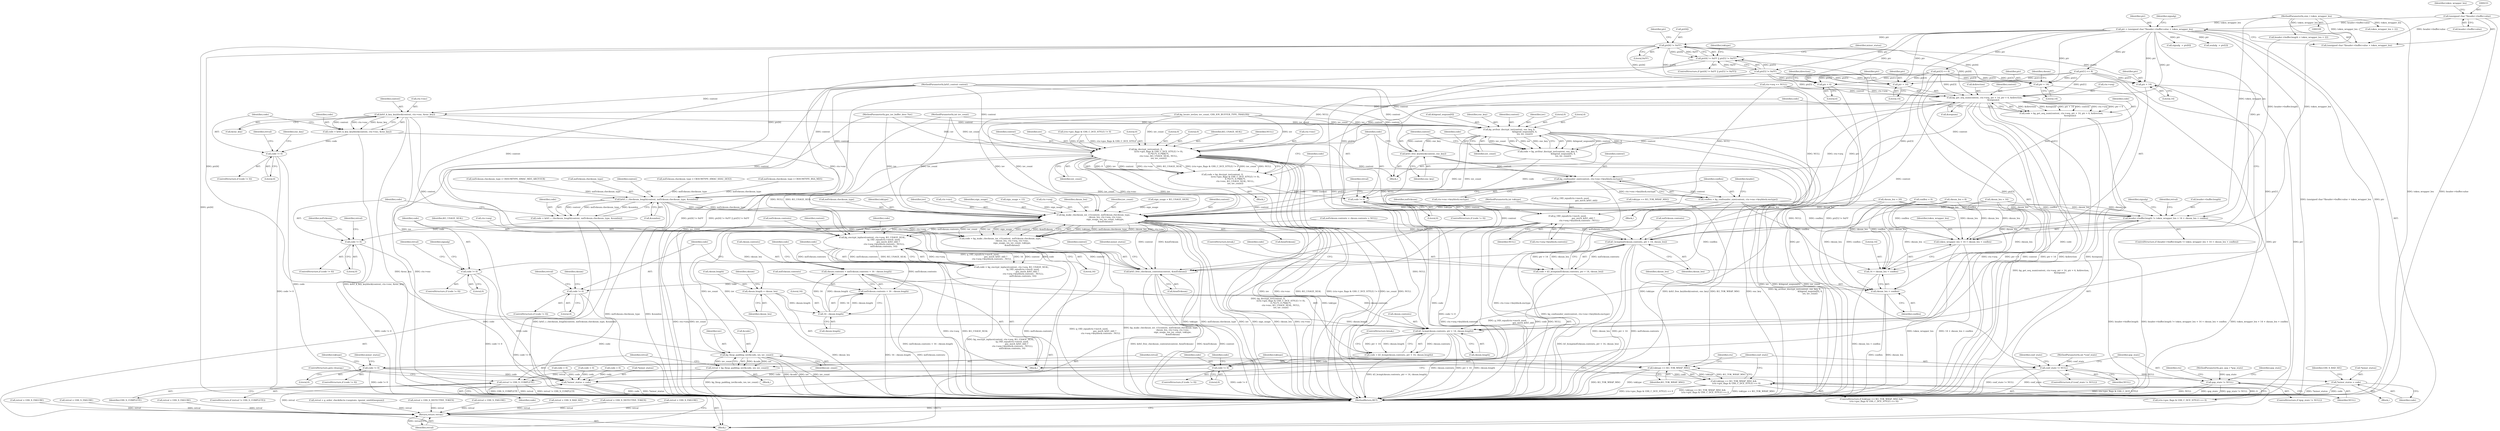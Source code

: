 digraph "0_krb5_e6ae703ae597d798e310368d52b8f38ee11c6a73_0@array" {
"1000266" [label="(Call,ptr[4] != 0xFF)"];
"1000229" [label="(Call,ptr = (unsigned char *)header->buffer.value + token_wrapper_len)"];
"1000232" [label="(Call,(unsigned char *)header->buffer.value)"];
"1000115" [label="(MethodParameterIn,size_t token_wrapper_len)"];
"1000265" [label="(Call,ptr[4] != 0xFF || ptr[5] != 0xFF)"];
"1000403" [label="(Call,kg_get_seq_num(context, ctx->seq, ptr + 14, ptr + 6, &direction,\n                          &seqnum))"];
"1000401" [label="(Call,code = kg_get_seq_num(context, ctx->seq, ptr + 14, ptr + 6, &direction,\n                          &seqnum))"];
"1000419" [label="(Call,code != 0)"];
"1000423" [label="(Call,*minor_status = code)"];
"1000848" [label="(Call,*minor_status = code)"];
"1000454" [label="(Call,krb5_k_key_keyblock(context, ctx->enc, &enc_key))"];
"1000452" [label="(Call,code = krb5_k_key_keyblock(context, ctx->enc, &enc_key))"];
"1000462" [label="(Call,code != 0)"];
"1000498" [label="(Call,kg_arcfour_docrypt_iov(context, enc_key, 0,\n                                              &bigend_seqnum[0], 4,\n                                              iov, iov_count))"];
"1000496" [label="(Call,code = kg_arcfour_docrypt_iov(context, enc_key, 0,\n                                              &bigend_seqnum[0], 4,\n                                              iov, iov_count))"];
"1000536" [label="(Call,code != 0)"];
"1000509" [label="(Call,krb5_free_keyblock(context, enc_key))"];
"1000546" [label="(Call,kg_confounder_size(context, ctx->enc->keyblock.enctype))"];
"1000544" [label="(Call,conflen = kg_confounder_size(context, ctx->enc->keyblock.enctype))"];
"1000556" [label="(Call,header->buffer.length != token_wrapper_len + 14 + cksum_len + conflen)"];
"1000562" [label="(Call,token_wrapper_len + 14 + cksum_len + conflen)"];
"1000564" [label="(Call,14 + cksum_len + conflen)"];
"1000566" [label="(Call,cksum_len + conflen)"];
"1000605" [label="(Call,krb5_c_checksum_length(context, md5cksum.checksum_type, &sumlen))"];
"1000603" [label="(Call,code = krb5_c_checksum_length(context, md5cksum.checksum_type, &sumlen))"];
"1000613" [label="(Call,code != 0)"];
"1000628" [label="(Call,kg_make_checksum_iov_v1(context, md5cksum.checksum_type,\n                                   cksum_len, ctx->seq, ctx->enc,\n                                   sign_usage, iov, iov_count, toktype,\n                                   &md5cksum))"];
"1000626" [label="(Call,code = kg_make_checksum_iov_v1(context, md5cksum.checksum_type,\n                                   cksum_len, ctx->seq, ctx->enc,\n                                   sign_usage, iov, iov_count, toktype,\n                                   &md5cksum))"];
"1000647" [label="(Call,code != 0)"];
"1000662" [label="(Call,kg_encrypt_inplace(context, ctx->seq, KG_USAGE_SEAL,\n                                  (g_OID_equal(ctx->mech_used,\n                                               gss_mech_krb5_old) ?\n                                   ctx->seq->keyblock.contents : NULL),\n                                  md5cksum.contents, 16))"];
"1000660" [label="(Call,code = kg_encrypt_inplace(context, ctx->seq, KG_USAGE_SEAL,\n                                  (g_OID_equal(ctx->mech_used,\n                                               gss_mech_krb5_old) ?\n                                   ctx->seq->keyblock.contents : NULL),\n                                  md5cksum.contents, 16))"];
"1000687" [label="(Call,code != 0)"];
"1000700" [label="(Call,cksum.contents = md5cksum.contents + 16 - cksum.length)"];
"1000715" [label="(Call,k5_bcmp(cksum.contents, ptr + 14, cksum.length))"];
"1000713" [label="(Call,code = k5_bcmp(cksum.contents, ptr + 14, cksum.length))"];
"1000749" [label="(Call,code != 0)"];
"1000704" [label="(Call,md5cksum.contents + 16 - cksum.length)"];
"1000844" [label="(Call,krb5_free_checksum_contents(context, &md5cksum))"];
"1000695" [label="(Call,cksum.length = cksum_len)"];
"1000708" [label="(Call,16 - cksum.length)"];
"1000730" [label="(Call,k5_bcmp(md5cksum.contents, ptr + 14, cksum_len))"];
"1000728" [label="(Call,code = k5_bcmp(md5cksum.contents, ptr + 14, cksum_len))"];
"1000762" [label="(Call,toktype == KG_TOK_WRAP_MSG)"];
"1000761" [label="(Call,toktype == KG_TOK_WRAP_MSG &&\n        (ctx->gss_flags & GSS_C_DCE_STYLE) == 0)"];
"1000775" [label="(Call,kg_fixup_padding_iov(&code, iov, iov_count))"];
"1000773" [label="(Call,retval = kg_fixup_padding_iov(&code, iov, iov_count))"];
"1000781" [label="(Call,retval != GSS_S_COMPLETE)"];
"1000852" [label="(Return,return retval;)"];
"1000516" [label="(Call,kg_decrypt_iov(context, 0,\n                                      ((ctx->gss_flags & GSS_C_DCE_STYLE) != 0),\n                                      0 /*EC*/, 0 /*RRC*/,\n                                      ctx->enc, KG_USAGE_SEAL, NULL,\n                                      iov, iov_count))"];
"1000514" [label="(Call,code = kg_decrypt_iov(context, 0,\n                                      ((ctx->gss_flags & GSS_C_DCE_STYLE) != 0),\n                                      0 /*EC*/, 0 /*RRC*/,\n                                      ctx->enc, KG_USAGE_SEAL, NULL,\n                                      iov, iov_count))"];
"1000668" [label="(Call,g_OID_equal(ctx->mech_used,\n                                               gss_mech_krb5_old) ?\n                                   ctx->seq->keyblock.contents : NULL)"];
"1000786" [label="(Call,conf_state != NULL)"];
"1000796" [label="(Call,qop_state != NULL)"];
"1000408" [label="(Call,ptr + 14)"];
"1000411" [label="(Call,ptr + 6)"];
"1000719" [label="(Call,ptr + 14)"];
"1000734" [label="(Call,ptr + 14)"];
"1000528" [label="(Call,ctx->enc)"];
"1000546" [label="(Call,kg_confounder_size(context, ctx->enc->keyblock.enctype))"];
"1000846" [label="(Call,&md5cksum)"];
"1000581" [label="(Call,md5cksum.checksum_type = CKSUMTYPE_RSA_MD5)"];
"1000696" [label="(Call,cksum.length)"];
"1000641" [label="(Identifier,iov)"];
"1000153" [label="(Call,md5cksum.contents = cksum.contents = NULL)"];
"1000756" [label="(Call,retval = GSS_S_BAD_SIG)"];
"1000797" [label="(Identifier,qop_state)"];
"1000612" [label="(ControlStructure,if (code != 0))"];
"1000517" [label="(Identifier,context)"];
"1000533" [label="(Identifier,iov)"];
"1000514" [label="(Call,code = kg_decrypt_iov(context, 0,\n                                      ((ctx->gss_flags & GSS_C_DCE_STYLE) != 0),\n                                      0 /*EC*/, 0 /*RRC*/,\n                                      ctx->enc, KG_USAGE_SEAL, NULL,\n                                      iov, iov_count))"];
"1000845" [label="(Identifier,context)"];
"1000765" [label="(Call,(ctx->gss_flags & GSS_C_DCE_STYLE) == 0)"];
"1000683" [label="(Identifier,md5cksum)"];
"1000519" [label="(Call,(ctx->gss_flags & GSS_C_DCE_STYLE) != 0)"];
"1000807" [label="(Identifier,ctx)"];
"1000409" [label="(Identifier,ptr)"];
"1000510" [label="(Identifier,context)"];
"1000419" [label="(Call,code != 0)"];
"1000768" [label="(Identifier,ctx)"];
"1000265" [label="(Call,ptr[4] != 0xFF || ptr[5] != 0xFF)"];
"1000637" [label="(Call,ctx->enc)"];
"1000795" [label="(ControlStructure,if (qop_state != NULL))"];
"1000851" [label="(Identifier,code)"];
"1000536" [label="(Call,code != 0)"];
"1000373" [label="(Call,cksum_len = 8)"];
"1000697" [label="(Identifier,cksum)"];
"1000844" [label="(Call,krb5_free_checksum_contents(context, &md5cksum))"];
"1000615" [label="(Literal,0)"];
"1000750" [label="(Identifier,code)"];
"1000507" [label="(Identifier,iov)"];
"1000610" [label="(Call,&sumlen)"];
"1000428" [label="(Identifier,GSS_S_BAD_SIG)"];
"1000119" [label="(Block,)"];
"1000740" [label="(Call,code = 0)"];
"1000640" [label="(Identifier,sign_usage)"];
"1000420" [label="(Identifier,code)"];
"1000511" [label="(Identifier,enc_key)"];
"1000445" [label="(Block,)"];
"1000613" [label="(Call,code != 0)"];
"1000527" [label="(Literal,0)"];
"1000497" [label="(Identifier,code)"];
"1000385" [label="(Call,cksum_len = 16)"];
"1000570" [label="(Call,retval = GSS_S_DEFECTIVE_TOKEN)"];
"1000424" [label="(Call,*minor_status)"];
"1000266" [label="(Call,ptr[4] != 0xFF)"];
"1000603" [label="(Call,code = krb5_c_checksum_length(context, md5cksum.checksum_type, &sumlen))"];
"1000699" [label="(Identifier,cksum_len)"];
"1000380" [label="(Call,sign_usage = 15)"];
"1000133" [label="(Call,conflen = 0)"];
"1000633" [label="(Identifier,cksum_len)"];
"1000213" [label="(Call,header->buffer.length < token_wrapper_len + 22)"];
"1000708" [label="(Call,16 - cksum.length)"];
"1000642" [label="(Identifier,iov_count)"];
"1000426" [label="(Identifier,code)"];
"1000853" [label="(Identifier,retval)"];
"1000783" [label="(Identifier,GSS_S_COMPLETE)"];
"1000656" [label="(Identifier,signalg)"];
"1000239" [label="(Identifier,token_wrapper_len)"];
"1000461" [label="(ControlStructure,if (code != 0))"];
"1000555" [label="(ControlStructure,if (header->buffer.length != token_wrapper_len + 14 + cksum_len + conflen))"];
"1000749" [label="(Call,code != 0)"];
"1000567" [label="(Identifier,cksum_len)"];
"1000686" [label="(ControlStructure,if (code != 0))"];
"1000498" [label="(Call,kg_arcfour_docrypt_iov(context, enc_key, 0,\n                                              &bigend_seqnum[0], 4,\n                                              iov, iov_count))"];
"1000270" [label="(Literal,0xFF)"];
"1000537" [label="(Identifier,code)"];
"1000141" [label="(Call,sign_usage = KG_USAGE_SIGN)"];
"1000772" [label="(Block,)"];
"1000651" [label="(Call,retval = GSS_S_FAILURE)"];
"1000779" [label="(Identifier,iov_count)"];
"1000453" [label="(Identifier,code)"];
"1000414" [label="(Call,&direction)"];
"1000219" [label="(Call,token_wrapper_len + 22)"];
"1000463" [label="(Identifier,code)"];
"1000431" [label="(Identifier,toktype)"];
"1000562" [label="(Call,token_wrapper_len + 14 + cksum_len + conflen)"];
"1000710" [label="(Call,cksum.length)"];
"1000626" [label="(Call,code = kg_make_checksum_iov_v1(context, md5cksum.checksum_type,\n                                   cksum_len, ctx->seq, ctx->enc,\n                                   sign_usage, iov, iov_count, toktype,\n                                   &md5cksum))"];
"1000623" [label="(Identifier,md5cksum)"];
"1000430" [label="(Call,toktype == KG_TOK_WRAP_MSG)"];
"1000617" [label="(Call,retval = GSS_S_FAILURE)"];
"1000723" [label="(Identifier,cksum)"];
"1000649" [label="(Literal,0)"];
"1000267" [label="(Call,ptr[4])"];
"1000691" [label="(Call,retval = GSS_S_FAILURE)"];
"1000456" [label="(Call,ctx->enc)"];
"1000762" [label="(Call,toktype == KG_TOK_WRAP_MSG)"];
"1000404" [label="(Identifier,context)"];
"1000422" [label="(Block,)"];
"1000402" [label="(Identifier,code)"];
"1000606" [label="(Identifier,context)"];
"1000540" [label="(Call,retval = GSS_S_FAILURE)"];
"1000544" [label="(Call,conflen = kg_confounder_size(context, ctx->enc->keyblock.enctype))"];
"1000754" [label="(Identifier,code)"];
"1000421" [label="(Literal,0)"];
"1000688" [label="(Identifier,code)"];
"1000565" [label="(Literal,14)"];
"1000833" [label="(Call,retval = g_order_check(&ctx->seqstate, (gssint_uint64)seqnum))"];
"1000674" [label="(Call,ctx->seq->keyblock.contents)"];
"1000415" [label="(Identifier,direction)"];
"1000423" [label="(Call,*minor_status = code)"];
"1000541" [label="(Identifier,retval)"];
"1000830" [label="(Call,code = 0)"];
"1000459" [label="(Call,&enc_key)"];
"1000467" [label="(Identifier,retval)"];
"1000264" [label="(ControlStructure,if (ptr[4] != 0xFF || ptr[5] != 0xFF))"];
"1000548" [label="(Call,ctx->enc->keyblock.enctype)"];
"1000667" [label="(Identifier,KG_USAGE_SEAL)"];
"1000408" [label="(Call,ptr + 14)"];
"1000545" [label="(Identifier,conflen)"];
"1000563" [label="(Identifier,token_wrapper_len)"];
"1000501" [label="(Literal,0)"];
"1000403" [label="(Call,kg_get_seq_num(context, ctx->seq, ptr + 14, ptr + 6, &direction,\n                          &seqnum))"];
"1000646" [label="(ControlStructure,if (code != 0))"];
"1000652" [label="(Identifier,retval)"];
"1000700" [label="(Call,cksum.contents = md5cksum.contents + 16 - cksum.length)"];
"1000416" [label="(Call,&seqnum)"];
"1000761" [label="(Call,toktype == KG_TOK_WRAP_MSG &&\n        (ctx->gss_flags & GSS_C_DCE_STYLE) == 0)"];
"1000531" [label="(Identifier,KG_USAGE_SEAL)"];
"1000662" [label="(Call,kg_encrypt_inplace(context, ctx->seq, KG_USAGE_SEAL,\n                                  (g_OID_equal(ctx->mech_used,\n                                               gss_mech_krb5_old) ?\n                                   ctx->seq->keyblock.contents : NULL),\n                                  md5cksum.contents, 16))"];
"1000425" [label="(Identifier,minor_status)"];
"1000499" [label="(Identifier,context)"];
"1000230" [label="(Identifier,ptr)"];
"1000787" [label="(Identifier,conf_state)"];
"1000605" [label="(Call,krb5_c_checksum_length(context, md5cksum.checksum_type, &sumlen))"];
"1000721" [label="(Literal,14)"];
"1000247" [label="(Call,ptr[1] << 8)"];
"1000634" [label="(Call,ctx->seq)"];
"1000664" [label="(Call,ctx->seq)"];
"1000174" [label="(Call,kg_locate_iov(iov, iov_count, GSS_IOV_BUFFER_TYPE_TRAILER))"];
"1000568" [label="(Identifier,conflen)"];
"1000628" [label="(Call,kg_make_checksum_iov_v1(context, md5cksum.checksum_type,\n                                   cksum_len, ctx->seq, ctx->enc,\n                                   sign_usage, iov, iov_count, toktype,\n                                   &md5cksum))"];
"1000689" [label="(Literal,0)"];
"1000714" [label="(Identifier,code)"];
"1000720" [label="(Identifier,ptr)"];
"1000669" [label="(Call,g_OID_equal(ctx->mech_used,\n                                               gss_mech_krb5_old))"];
"1000496" [label="(Call,code = kg_arcfour_docrypt_iov(context, enc_key, 0,\n                                              &bigend_seqnum[0], 4,\n                                              iov, iov_count))"];
"1000538" [label="(Literal,0)"];
"1000685" [label="(Literal,16)"];
"1000234" [label="(Call,header->buffer.value)"];
"1000850" [label="(Identifier,minor_status)"];
"1000614" [label="(Identifier,code)"];
"1000735" [label="(Identifier,ptr)"];
"1000753" [label="(Call,code = 0)"];
"1000774" [label="(Identifier,retval)"];
"1000534" [label="(Identifier,iov_count)"];
"1000595" [label="(Call,md5cksum.checksum_type = CKSUMTYPE_HMAC_SHA1_DES3)"];
"1000786" [label="(Call,conf_state != NULL)"];
"1000412" [label="(Identifier,ptr)"];
"1000532" [label="(Identifier,NULL)"];
"1000279" [label="(Identifier,minor_status)"];
"1000722" [label="(Call,cksum.length)"];
"1000782" [label="(Identifier,retval)"];
"1000854" [label="(MethodReturn,RET)"];
"1000715" [label="(Call,k5_bcmp(cksum.contents, ptr + 14, cksum.length))"];
"1000557" [label="(Call,header->buffer.length)"];
"1000629" [label="(Identifier,context)"];
"1000433" [label="(Block,)"];
"1000513" [label="(Block,)"];
"1000695" [label="(Call,cksum.length = cksum_len)"];
"1000241" [label="(Identifier,signalg)"];
"1000454" [label="(Call,krb5_k_key_keyblock(context, ctx->enc, &enc_key))"];
"1000410" [label="(Literal,14)"];
"1000240" [label="(Call,signalg  = ptr[0])"];
"1000738" [label="(ControlStructure,break;)"];
"1000401" [label="(Call,code = kg_get_seq_num(context, ctx->seq, ptr + 14, ptr + 6, &direction,\n                          &seqnum))"];
"1000405" [label="(Call,ctx->seq)"];
"1000110" [label="(MethodParameterIn,krb5_context context)"];
"1000791" [label="(Identifier,conf_state)"];
"1000588" [label="(Call,md5cksum.checksum_type = CKSUMTYPE_HMAC_MD5_ARCFOUR)"];
"1000764" [label="(Identifier,KG_TOK_WRAP_MSG)"];
"1000607" [label="(Call,md5cksum.checksum_type)"];
"1000113" [label="(MethodParameterIn,gss_iov_buffer_desc *iov)"];
"1000231" [label="(Call,(unsigned char *)header->buffer.value + token_wrapper_len)"];
"1000117" [label="(MethodParameterIn,gss_qop_t *qop_state)"];
"1000508" [label="(Identifier,iov_count)"];
"1000630" [label="(Call,md5cksum.checksum_type)"];
"1000455" [label="(Identifier,context)"];
"1000849" [label="(Call,*minor_status)"];
"1000115" [label="(MethodParameterIn,size_t token_wrapper_len)"];
"1000682" [label="(Call,md5cksum.contents)"];
"1000473" [label="(Identifier,enc_key)"];
"1000725" [label="(ControlStructure,break;)"];
"1000663" [label="(Identifier,context)"];
"1000566" [label="(Call,cksum_len + conflen)"];
"1000575" [label="(Identifier,signalg)"];
"1000526" [label="(Literal,0)"];
"1000748" [label="(ControlStructure,if (code != 0))"];
"1000713" [label="(Call,code = k5_bcmp(cksum.contents, ptr + 14, cksum.length))"];
"1000418" [label="(ControlStructure,if (code != 0))"];
"1000692" [label="(Identifier,retval)"];
"1000547" [label="(Identifier,context)"];
"1000729" [label="(Identifier,code)"];
"1000232" [label="(Call,(unsigned char *)header->buffer.value)"];
"1000660" [label="(Call,code = kg_encrypt_inplace(context, ctx->seq, KG_USAGE_SEAL,\n                                  (g_OID_equal(ctx->mech_used,\n                                               gss_mech_krb5_old) ?\n                                   ctx->seq->keyblock.contents : NULL),\n                                  md5cksum.contents, 16))"];
"1000730" [label="(Call,k5_bcmp(md5cksum.contents, ptr + 14, cksum_len))"];
"1000781" [label="(Call,retval != GSS_S_COMPLETE)"];
"1000763" [label="(Identifier,toktype)"];
"1000556" [label="(Call,header->buffer.length != token_wrapper_len + 14 + cksum_len + conflen)"];
"1000743" [label="(Call,retval = GSS_S_DEFECTIVE_TOKEN)"];
"1000535" [label="(ControlStructure,if (code != 0))"];
"1000701" [label="(Call,cksum.contents)"];
"1000681" [label="(Identifier,NULL)"];
"1000229" [label="(Call,ptr = (unsigned char *)header->buffer.value + token_wrapper_len)"];
"1000506" [label="(Literal,4)"];
"1000273" [label="(Identifier,ptr)"];
"1000286" [label="(Identifier,toktype)"];
"1000413" [label="(Literal,6)"];
"1000559" [label="(Identifier,header)"];
"1000716" [label="(Call,cksum.contents)"];
"1000627" [label="(Identifier,code)"];
"1000618" [label="(Identifier,retval)"];
"1000760" [label="(ControlStructure,if (toktype == KG_TOK_WRAP_MSG &&\n        (ctx->gss_flags & GSS_C_DCE_STYLE) == 0))"];
"1000773" [label="(Call,retval = kg_fixup_padding_iov(&code, iov, iov_count))"];
"1000657" [label="(Block,)"];
"1000798" [label="(Identifier,NULL)"];
"1000776" [label="(Call,&code)"];
"1000734" [label="(Call,ptr + 14)"];
"1000516" [label="(Call,kg_decrypt_iov(context, 0,\n                                      ((ctx->gss_flags & GSS_C_DCE_STYLE) != 0),\n                                      0 /*EC*/, 0 /*RRC*/,\n                                      ctx->enc, KG_USAGE_SEAL, NULL,\n                                      iov, iov_count))"];
"1000462" [label="(Call,code != 0)"];
"1000271" [label="(Call,ptr[5] != 0xFF)"];
"1000647" [label="(Call,code != 0)"];
"1000644" [label="(Call,&md5cksum)"];
"1000114" [label="(MethodParameterIn,int iov_count)"];
"1000702" [label="(Identifier,cksum)"];
"1000390" [label="(Call,cksum_len = 20)"];
"1000784" [label="(ControlStructure,goto cleanup;)"];
"1000796" [label="(Call,qop_state != NULL)"];
"1000852" [label="(Return,return retval;)"];
"1000719" [label="(Call,ptr + 14)"];
"1000200" [label="(Call,ctx->seq == NULL)"];
"1000643" [label="(Identifier,toktype)"];
"1000737" [label="(Identifier,cksum_len)"];
"1000661" [label="(Identifier,code)"];
"1000731" [label="(Call,md5cksum.contents)"];
"1000736" [label="(Literal,14)"];
"1000464" [label="(Literal,0)"];
"1000778" [label="(Identifier,iov)"];
"1000785" [label="(ControlStructure,if (conf_state != NULL))"];
"1000751" [label="(Literal,0)"];
"1000775" [label="(Call,kg_fixup_padding_iov(&code, iov, iov_count))"];
"1000704" [label="(Call,md5cksum.contents + 16 - cksum.length)"];
"1000466" [label="(Call,retval = GSS_S_FAILURE)"];
"1000705" [label="(Call,md5cksum.contents)"];
"1000502" [label="(Call,&bigend_seqnum[0])"];
"1000259" [label="(Call,ptr[3] << 8)"];
"1000411" [label="(Call,ptr + 6)"];
"1000452" [label="(Call,code = krb5_k_key_keyblock(context, ctx->enc, &enc_key))"];
"1000252" [label="(Call,sealalg  = ptr[2])"];
"1000728" [label="(Call,code = k5_bcmp(md5cksum.contents, ptr + 14, cksum_len))"];
"1000668" [label="(Call,g_OID_equal(ctx->mech_used,\n                                               gss_mech_krb5_old) ?\n                                   ctx->seq->keyblock.contents : NULL)"];
"1000709" [label="(Literal,16)"];
"1000518" [label="(Literal,0)"];
"1000509" [label="(Call,krb5_free_keyblock(context, enc_key))"];
"1000848" [label="(Call,*minor_status = code)"];
"1000648" [label="(Identifier,code)"];
"1000788" [label="(Identifier,NULL)"];
"1000604" [label="(Identifier,code)"];
"1000564" [label="(Call,14 + cksum_len + conflen)"];
"1000116" [label="(MethodParameterIn,int *conf_state)"];
"1000687" [label="(Call,code != 0)"];
"1000515" [label="(Identifier,code)"];
"1000801" [label="(Identifier,qop_state)"];
"1000571" [label="(Identifier,retval)"];
"1000500" [label="(Identifier,enc_key)"];
"1000118" [label="(MethodParameterIn,int toktype)"];
"1000780" [label="(ControlStructure,if (retval != GSS_S_COMPLETE))"];
"1000266" -> "1000265"  [label="AST: "];
"1000266" -> "1000270"  [label="CFG: "];
"1000267" -> "1000266"  [label="AST: "];
"1000270" -> "1000266"  [label="AST: "];
"1000273" -> "1000266"  [label="CFG: "];
"1000265" -> "1000266"  [label="CFG: "];
"1000266" -> "1000854"  [label="DDG: ptr[4]"];
"1000266" -> "1000265"  [label="DDG: ptr[4]"];
"1000266" -> "1000265"  [label="DDG: 0xFF"];
"1000229" -> "1000266"  [label="DDG: ptr"];
"1000266" -> "1000403"  [label="DDG: ptr[4]"];
"1000266" -> "1000408"  [label="DDG: ptr[4]"];
"1000266" -> "1000411"  [label="DDG: ptr[4]"];
"1000266" -> "1000715"  [label="DDG: ptr[4]"];
"1000266" -> "1000719"  [label="DDG: ptr[4]"];
"1000266" -> "1000730"  [label="DDG: ptr[4]"];
"1000266" -> "1000734"  [label="DDG: ptr[4]"];
"1000229" -> "1000119"  [label="AST: "];
"1000229" -> "1000231"  [label="CFG: "];
"1000230" -> "1000229"  [label="AST: "];
"1000231" -> "1000229"  [label="AST: "];
"1000241" -> "1000229"  [label="CFG: "];
"1000229" -> "1000854"  [label="DDG: (unsigned char *)header->buffer.value + token_wrapper_len"];
"1000229" -> "1000854"  [label="DDG: ptr"];
"1000232" -> "1000229"  [label="DDG: header->buffer.value"];
"1000115" -> "1000229"  [label="DDG: token_wrapper_len"];
"1000229" -> "1000240"  [label="DDG: ptr"];
"1000229" -> "1000247"  [label="DDG: ptr"];
"1000229" -> "1000252"  [label="DDG: ptr"];
"1000229" -> "1000259"  [label="DDG: ptr"];
"1000229" -> "1000271"  [label="DDG: ptr"];
"1000229" -> "1000403"  [label="DDG: ptr"];
"1000229" -> "1000408"  [label="DDG: ptr"];
"1000229" -> "1000411"  [label="DDG: ptr"];
"1000229" -> "1000715"  [label="DDG: ptr"];
"1000229" -> "1000719"  [label="DDG: ptr"];
"1000229" -> "1000730"  [label="DDG: ptr"];
"1000229" -> "1000734"  [label="DDG: ptr"];
"1000232" -> "1000231"  [label="AST: "];
"1000232" -> "1000234"  [label="CFG: "];
"1000233" -> "1000232"  [label="AST: "];
"1000234" -> "1000232"  [label="AST: "];
"1000239" -> "1000232"  [label="CFG: "];
"1000232" -> "1000854"  [label="DDG: header->buffer.value"];
"1000232" -> "1000231"  [label="DDG: header->buffer.value"];
"1000115" -> "1000109"  [label="AST: "];
"1000115" -> "1000854"  [label="DDG: token_wrapper_len"];
"1000115" -> "1000213"  [label="DDG: token_wrapper_len"];
"1000115" -> "1000219"  [label="DDG: token_wrapper_len"];
"1000115" -> "1000231"  [label="DDG: token_wrapper_len"];
"1000115" -> "1000556"  [label="DDG: token_wrapper_len"];
"1000115" -> "1000562"  [label="DDG: token_wrapper_len"];
"1000265" -> "1000264"  [label="AST: "];
"1000265" -> "1000271"  [label="CFG: "];
"1000271" -> "1000265"  [label="AST: "];
"1000279" -> "1000265"  [label="CFG: "];
"1000286" -> "1000265"  [label="CFG: "];
"1000265" -> "1000854"  [label="DDG: ptr[4] != 0xFF || ptr[5] != 0xFF"];
"1000265" -> "1000854"  [label="DDG: ptr[4] != 0xFF"];
"1000265" -> "1000854"  [label="DDG: ptr[5] != 0xFF"];
"1000271" -> "1000265"  [label="DDG: ptr[5]"];
"1000271" -> "1000265"  [label="DDG: 0xFF"];
"1000403" -> "1000401"  [label="AST: "];
"1000403" -> "1000416"  [label="CFG: "];
"1000404" -> "1000403"  [label="AST: "];
"1000405" -> "1000403"  [label="AST: "];
"1000408" -> "1000403"  [label="AST: "];
"1000411" -> "1000403"  [label="AST: "];
"1000414" -> "1000403"  [label="AST: "];
"1000416" -> "1000403"  [label="AST: "];
"1000401" -> "1000403"  [label="CFG: "];
"1000403" -> "1000854"  [label="DDG: ctx->seq"];
"1000403" -> "1000854"  [label="DDG: ptr + 6"];
"1000403" -> "1000854"  [label="DDG: context"];
"1000403" -> "1000854"  [label="DDG: ptr + 14"];
"1000403" -> "1000854"  [label="DDG: &direction"];
"1000403" -> "1000854"  [label="DDG: &seqnum"];
"1000403" -> "1000401"  [label="DDG: &direction"];
"1000403" -> "1000401"  [label="DDG: &seqnum"];
"1000403" -> "1000401"  [label="DDG: ptr + 14"];
"1000403" -> "1000401"  [label="DDG: context"];
"1000403" -> "1000401"  [label="DDG: ctx->seq"];
"1000403" -> "1000401"  [label="DDG: ptr + 6"];
"1000110" -> "1000403"  [label="DDG: context"];
"1000200" -> "1000403"  [label="DDG: ctx->seq"];
"1000247" -> "1000403"  [label="DDG: ptr[1]"];
"1000259" -> "1000403"  [label="DDG: ptr[3]"];
"1000271" -> "1000403"  [label="DDG: ptr[5]"];
"1000403" -> "1000454"  [label="DDG: context"];
"1000403" -> "1000516"  [label="DDG: context"];
"1000403" -> "1000546"  [label="DDG: context"];
"1000403" -> "1000605"  [label="DDG: context"];
"1000403" -> "1000628"  [label="DDG: ctx->seq"];
"1000403" -> "1000844"  [label="DDG: context"];
"1000401" -> "1000119"  [label="AST: "];
"1000402" -> "1000401"  [label="AST: "];
"1000420" -> "1000401"  [label="CFG: "];
"1000401" -> "1000854"  [label="DDG: kg_get_seq_num(context, ctx->seq, ptr + 14, ptr + 6, &direction,\n                          &seqnum)"];
"1000401" -> "1000419"  [label="DDG: code"];
"1000419" -> "1000418"  [label="AST: "];
"1000419" -> "1000421"  [label="CFG: "];
"1000420" -> "1000419"  [label="AST: "];
"1000421" -> "1000419"  [label="AST: "];
"1000425" -> "1000419"  [label="CFG: "];
"1000431" -> "1000419"  [label="CFG: "];
"1000419" -> "1000854"  [label="DDG: code != 0"];
"1000419" -> "1000423"  [label="DDG: code"];
"1000419" -> "1000848"  [label="DDG: code"];
"1000423" -> "1000422"  [label="AST: "];
"1000423" -> "1000426"  [label="CFG: "];
"1000424" -> "1000423"  [label="AST: "];
"1000426" -> "1000423"  [label="AST: "];
"1000428" -> "1000423"  [label="CFG: "];
"1000423" -> "1000854"  [label="DDG: code"];
"1000423" -> "1000854"  [label="DDG: *minor_status"];
"1000848" -> "1000119"  [label="AST: "];
"1000848" -> "1000851"  [label="CFG: "];
"1000849" -> "1000848"  [label="AST: "];
"1000851" -> "1000848"  [label="AST: "];
"1000853" -> "1000848"  [label="CFG: "];
"1000848" -> "1000854"  [label="DDG: code"];
"1000848" -> "1000854"  [label="DDG: *minor_status"];
"1000613" -> "1000848"  [label="DDG: code"];
"1000753" -> "1000848"  [label="DDG: code"];
"1000462" -> "1000848"  [label="DDG: code"];
"1000749" -> "1000848"  [label="DDG: code"];
"1000647" -> "1000848"  [label="DDG: code"];
"1000740" -> "1000848"  [label="DDG: code"];
"1000687" -> "1000848"  [label="DDG: code"];
"1000536" -> "1000848"  [label="DDG: code"];
"1000830" -> "1000848"  [label="DDG: code"];
"1000454" -> "1000452"  [label="AST: "];
"1000454" -> "1000459"  [label="CFG: "];
"1000455" -> "1000454"  [label="AST: "];
"1000456" -> "1000454"  [label="AST: "];
"1000459" -> "1000454"  [label="AST: "];
"1000452" -> "1000454"  [label="CFG: "];
"1000454" -> "1000854"  [label="DDG: &enc_key"];
"1000454" -> "1000854"  [label="DDG: ctx->enc"];
"1000454" -> "1000452"  [label="DDG: context"];
"1000454" -> "1000452"  [label="DDG: ctx->enc"];
"1000454" -> "1000452"  [label="DDG: &enc_key"];
"1000110" -> "1000454"  [label="DDG: context"];
"1000454" -> "1000498"  [label="DDG: context"];
"1000454" -> "1000628"  [label="DDG: ctx->enc"];
"1000454" -> "1000844"  [label="DDG: context"];
"1000452" -> "1000445"  [label="AST: "];
"1000453" -> "1000452"  [label="AST: "];
"1000463" -> "1000452"  [label="CFG: "];
"1000452" -> "1000854"  [label="DDG: krb5_k_key_keyblock(context, ctx->enc, &enc_key)"];
"1000452" -> "1000462"  [label="DDG: code"];
"1000462" -> "1000461"  [label="AST: "];
"1000462" -> "1000464"  [label="CFG: "];
"1000463" -> "1000462"  [label="AST: "];
"1000464" -> "1000462"  [label="AST: "];
"1000467" -> "1000462"  [label="CFG: "];
"1000473" -> "1000462"  [label="CFG: "];
"1000462" -> "1000854"  [label="DDG: code != 0"];
"1000498" -> "1000496"  [label="AST: "];
"1000498" -> "1000508"  [label="CFG: "];
"1000499" -> "1000498"  [label="AST: "];
"1000500" -> "1000498"  [label="AST: "];
"1000501" -> "1000498"  [label="AST: "];
"1000502" -> "1000498"  [label="AST: "];
"1000506" -> "1000498"  [label="AST: "];
"1000507" -> "1000498"  [label="AST: "];
"1000508" -> "1000498"  [label="AST: "];
"1000496" -> "1000498"  [label="CFG: "];
"1000498" -> "1000854"  [label="DDG: iov"];
"1000498" -> "1000854"  [label="DDG: &bigend_seqnum[0]"];
"1000498" -> "1000854"  [label="DDG: iov_count"];
"1000498" -> "1000496"  [label="DDG: &bigend_seqnum[0]"];
"1000498" -> "1000496"  [label="DDG: context"];
"1000498" -> "1000496"  [label="DDG: 4"];
"1000498" -> "1000496"  [label="DDG: iov_count"];
"1000498" -> "1000496"  [label="DDG: 0"];
"1000498" -> "1000496"  [label="DDG: iov"];
"1000498" -> "1000496"  [label="DDG: enc_key"];
"1000110" -> "1000498"  [label="DDG: context"];
"1000174" -> "1000498"  [label="DDG: iov"];
"1000174" -> "1000498"  [label="DDG: iov_count"];
"1000113" -> "1000498"  [label="DDG: iov"];
"1000114" -> "1000498"  [label="DDG: iov_count"];
"1000498" -> "1000509"  [label="DDG: context"];
"1000498" -> "1000509"  [label="DDG: enc_key"];
"1000498" -> "1000628"  [label="DDG: iov"];
"1000498" -> "1000628"  [label="DDG: iov_count"];
"1000496" -> "1000445"  [label="AST: "];
"1000497" -> "1000496"  [label="AST: "];
"1000510" -> "1000496"  [label="CFG: "];
"1000496" -> "1000854"  [label="DDG: kg_arcfour_docrypt_iov(context, enc_key, 0,\n                                              &bigend_seqnum[0], 4,\n                                              iov, iov_count)"];
"1000496" -> "1000536"  [label="DDG: code"];
"1000536" -> "1000535"  [label="AST: "];
"1000536" -> "1000538"  [label="CFG: "];
"1000537" -> "1000536"  [label="AST: "];
"1000538" -> "1000536"  [label="AST: "];
"1000541" -> "1000536"  [label="CFG: "];
"1000545" -> "1000536"  [label="CFG: "];
"1000536" -> "1000854"  [label="DDG: code != 0"];
"1000514" -> "1000536"  [label="DDG: code"];
"1000509" -> "1000445"  [label="AST: "];
"1000509" -> "1000511"  [label="CFG: "];
"1000510" -> "1000509"  [label="AST: "];
"1000511" -> "1000509"  [label="AST: "];
"1000537" -> "1000509"  [label="CFG: "];
"1000509" -> "1000854"  [label="DDG: krb5_free_keyblock(context, enc_key)"];
"1000509" -> "1000854"  [label="DDG: enc_key"];
"1000110" -> "1000509"  [label="DDG: context"];
"1000509" -> "1000546"  [label="DDG: context"];
"1000509" -> "1000844"  [label="DDG: context"];
"1000546" -> "1000544"  [label="AST: "];
"1000546" -> "1000548"  [label="CFG: "];
"1000547" -> "1000546"  [label="AST: "];
"1000548" -> "1000546"  [label="AST: "];
"1000544" -> "1000546"  [label="CFG: "];
"1000546" -> "1000854"  [label="DDG: ctx->enc->keyblock.enctype"];
"1000546" -> "1000544"  [label="DDG: context"];
"1000546" -> "1000544"  [label="DDG: ctx->enc->keyblock.enctype"];
"1000516" -> "1000546"  [label="DDG: context"];
"1000110" -> "1000546"  [label="DDG: context"];
"1000546" -> "1000605"  [label="DDG: context"];
"1000546" -> "1000844"  [label="DDG: context"];
"1000544" -> "1000433"  [label="AST: "];
"1000545" -> "1000544"  [label="AST: "];
"1000559" -> "1000544"  [label="CFG: "];
"1000544" -> "1000854"  [label="DDG: kg_confounder_size(context, ctx->enc->keyblock.enctype)"];
"1000544" -> "1000556"  [label="DDG: conflen"];
"1000544" -> "1000562"  [label="DDG: conflen"];
"1000544" -> "1000564"  [label="DDG: conflen"];
"1000544" -> "1000566"  [label="DDG: conflen"];
"1000556" -> "1000555"  [label="AST: "];
"1000556" -> "1000562"  [label="CFG: "];
"1000557" -> "1000556"  [label="AST: "];
"1000562" -> "1000556"  [label="AST: "];
"1000571" -> "1000556"  [label="CFG: "];
"1000575" -> "1000556"  [label="CFG: "];
"1000556" -> "1000854"  [label="DDG: token_wrapper_len + 14 + cksum_len + conflen"];
"1000556" -> "1000854"  [label="DDG: header->buffer.length"];
"1000556" -> "1000854"  [label="DDG: header->buffer.length != token_wrapper_len + 14 + cksum_len + conflen"];
"1000213" -> "1000556"  [label="DDG: header->buffer.length"];
"1000390" -> "1000556"  [label="DDG: cksum_len"];
"1000385" -> "1000556"  [label="DDG: cksum_len"];
"1000373" -> "1000556"  [label="DDG: cksum_len"];
"1000133" -> "1000556"  [label="DDG: conflen"];
"1000562" -> "1000564"  [label="CFG: "];
"1000563" -> "1000562"  [label="AST: "];
"1000564" -> "1000562"  [label="AST: "];
"1000562" -> "1000854"  [label="DDG: token_wrapper_len"];
"1000562" -> "1000854"  [label="DDG: 14 + cksum_len + conflen"];
"1000390" -> "1000562"  [label="DDG: cksum_len"];
"1000385" -> "1000562"  [label="DDG: cksum_len"];
"1000373" -> "1000562"  [label="DDG: cksum_len"];
"1000133" -> "1000562"  [label="DDG: conflen"];
"1000564" -> "1000566"  [label="CFG: "];
"1000565" -> "1000564"  [label="AST: "];
"1000566" -> "1000564"  [label="AST: "];
"1000564" -> "1000854"  [label="DDG: cksum_len + conflen"];
"1000390" -> "1000564"  [label="DDG: cksum_len"];
"1000385" -> "1000564"  [label="DDG: cksum_len"];
"1000373" -> "1000564"  [label="DDG: cksum_len"];
"1000133" -> "1000564"  [label="DDG: conflen"];
"1000566" -> "1000568"  [label="CFG: "];
"1000567" -> "1000566"  [label="AST: "];
"1000568" -> "1000566"  [label="AST: "];
"1000566" -> "1000854"  [label="DDG: conflen"];
"1000566" -> "1000854"  [label="DDG: cksum_len"];
"1000390" -> "1000566"  [label="DDG: cksum_len"];
"1000385" -> "1000566"  [label="DDG: cksum_len"];
"1000373" -> "1000566"  [label="DDG: cksum_len"];
"1000133" -> "1000566"  [label="DDG: conflen"];
"1000605" -> "1000603"  [label="AST: "];
"1000605" -> "1000610"  [label="CFG: "];
"1000606" -> "1000605"  [label="AST: "];
"1000607" -> "1000605"  [label="AST: "];
"1000610" -> "1000605"  [label="AST: "];
"1000603" -> "1000605"  [label="CFG: "];
"1000605" -> "1000854"  [label="DDG: md5cksum.checksum_type"];
"1000605" -> "1000854"  [label="DDG: &sumlen"];
"1000605" -> "1000603"  [label="DDG: context"];
"1000605" -> "1000603"  [label="DDG: md5cksum.checksum_type"];
"1000605" -> "1000603"  [label="DDG: &sumlen"];
"1000110" -> "1000605"  [label="DDG: context"];
"1000588" -> "1000605"  [label="DDG: md5cksum.checksum_type"];
"1000595" -> "1000605"  [label="DDG: md5cksum.checksum_type"];
"1000581" -> "1000605"  [label="DDG: md5cksum.checksum_type"];
"1000605" -> "1000628"  [label="DDG: context"];
"1000605" -> "1000628"  [label="DDG: md5cksum.checksum_type"];
"1000605" -> "1000844"  [label="DDG: context"];
"1000603" -> "1000119"  [label="AST: "];
"1000604" -> "1000603"  [label="AST: "];
"1000614" -> "1000603"  [label="CFG: "];
"1000603" -> "1000854"  [label="DDG: krb5_c_checksum_length(context, md5cksum.checksum_type, &sumlen)"];
"1000603" -> "1000613"  [label="DDG: code"];
"1000613" -> "1000612"  [label="AST: "];
"1000613" -> "1000615"  [label="CFG: "];
"1000614" -> "1000613"  [label="AST: "];
"1000615" -> "1000613"  [label="AST: "];
"1000618" -> "1000613"  [label="CFG: "];
"1000623" -> "1000613"  [label="CFG: "];
"1000613" -> "1000854"  [label="DDG: code != 0"];
"1000628" -> "1000626"  [label="AST: "];
"1000628" -> "1000644"  [label="CFG: "];
"1000629" -> "1000628"  [label="AST: "];
"1000630" -> "1000628"  [label="AST: "];
"1000633" -> "1000628"  [label="AST: "];
"1000634" -> "1000628"  [label="AST: "];
"1000637" -> "1000628"  [label="AST: "];
"1000640" -> "1000628"  [label="AST: "];
"1000641" -> "1000628"  [label="AST: "];
"1000642" -> "1000628"  [label="AST: "];
"1000643" -> "1000628"  [label="AST: "];
"1000644" -> "1000628"  [label="AST: "];
"1000626" -> "1000628"  [label="CFG: "];
"1000628" -> "1000854"  [label="DDG: toktype"];
"1000628" -> "1000854"  [label="DDG: md5cksum.checksum_type"];
"1000628" -> "1000854"  [label="DDG: iov"];
"1000628" -> "1000854"  [label="DDG: sign_usage"];
"1000628" -> "1000854"  [label="DDG: cksum_len"];
"1000628" -> "1000854"  [label="DDG: ctx->enc"];
"1000628" -> "1000854"  [label="DDG: ctx->seq"];
"1000628" -> "1000854"  [label="DDG: iov_count"];
"1000628" -> "1000626"  [label="DDG: toktype"];
"1000628" -> "1000626"  [label="DDG: md5cksum.checksum_type"];
"1000628" -> "1000626"  [label="DDG: cksum_len"];
"1000628" -> "1000626"  [label="DDG: ctx->enc"];
"1000628" -> "1000626"  [label="DDG: ctx->seq"];
"1000628" -> "1000626"  [label="DDG: iov_count"];
"1000628" -> "1000626"  [label="DDG: iov"];
"1000628" -> "1000626"  [label="DDG: sign_usage"];
"1000628" -> "1000626"  [label="DDG: context"];
"1000628" -> "1000626"  [label="DDG: &md5cksum"];
"1000110" -> "1000628"  [label="DDG: context"];
"1000390" -> "1000628"  [label="DDG: cksum_len"];
"1000385" -> "1000628"  [label="DDG: cksum_len"];
"1000373" -> "1000628"  [label="DDG: cksum_len"];
"1000516" -> "1000628"  [label="DDG: ctx->enc"];
"1000516" -> "1000628"  [label="DDG: iov"];
"1000516" -> "1000628"  [label="DDG: iov_count"];
"1000141" -> "1000628"  [label="DDG: sign_usage"];
"1000380" -> "1000628"  [label="DDG: sign_usage"];
"1000174" -> "1000628"  [label="DDG: iov"];
"1000174" -> "1000628"  [label="DDG: iov_count"];
"1000113" -> "1000628"  [label="DDG: iov"];
"1000114" -> "1000628"  [label="DDG: iov_count"];
"1000430" -> "1000628"  [label="DDG: toktype"];
"1000118" -> "1000628"  [label="DDG: toktype"];
"1000628" -> "1000662"  [label="DDG: context"];
"1000628" -> "1000662"  [label="DDG: ctx->seq"];
"1000628" -> "1000695"  [label="DDG: cksum_len"];
"1000628" -> "1000730"  [label="DDG: cksum_len"];
"1000628" -> "1000762"  [label="DDG: toktype"];
"1000628" -> "1000775"  [label="DDG: iov"];
"1000628" -> "1000775"  [label="DDG: iov_count"];
"1000628" -> "1000844"  [label="DDG: context"];
"1000628" -> "1000844"  [label="DDG: &md5cksum"];
"1000626" -> "1000119"  [label="AST: "];
"1000627" -> "1000626"  [label="AST: "];
"1000648" -> "1000626"  [label="CFG: "];
"1000626" -> "1000854"  [label="DDG: kg_make_checksum_iov_v1(context, md5cksum.checksum_type,\n                                   cksum_len, ctx->seq, ctx->enc,\n                                   sign_usage, iov, iov_count, toktype,\n                                   &md5cksum)"];
"1000626" -> "1000647"  [label="DDG: code"];
"1000647" -> "1000646"  [label="AST: "];
"1000647" -> "1000649"  [label="CFG: "];
"1000648" -> "1000647"  [label="AST: "];
"1000649" -> "1000647"  [label="AST: "];
"1000652" -> "1000647"  [label="CFG: "];
"1000656" -> "1000647"  [label="CFG: "];
"1000647" -> "1000854"  [label="DDG: code != 0"];
"1000662" -> "1000660"  [label="AST: "];
"1000662" -> "1000685"  [label="CFG: "];
"1000663" -> "1000662"  [label="AST: "];
"1000664" -> "1000662"  [label="AST: "];
"1000667" -> "1000662"  [label="AST: "];
"1000668" -> "1000662"  [label="AST: "];
"1000682" -> "1000662"  [label="AST: "];
"1000685" -> "1000662"  [label="AST: "];
"1000660" -> "1000662"  [label="CFG: "];
"1000662" -> "1000854"  [label="DDG: md5cksum.contents"];
"1000662" -> "1000854"  [label="DDG: g_OID_equal(ctx->mech_used,\n                                               gss_mech_krb5_old) ?\n                                   ctx->seq->keyblock.contents : NULL"];
"1000662" -> "1000854"  [label="DDG: ctx->seq"];
"1000662" -> "1000854"  [label="DDG: KG_USAGE_SEAL"];
"1000662" -> "1000660"  [label="DDG: ctx->seq"];
"1000662" -> "1000660"  [label="DDG: g_OID_equal(ctx->mech_used,\n                                               gss_mech_krb5_old) ?\n                                   ctx->seq->keyblock.contents : NULL"];
"1000662" -> "1000660"  [label="DDG: 16"];
"1000662" -> "1000660"  [label="DDG: context"];
"1000662" -> "1000660"  [label="DDG: md5cksum.contents"];
"1000662" -> "1000660"  [label="DDG: KG_USAGE_SEAL"];
"1000110" -> "1000662"  [label="DDG: context"];
"1000516" -> "1000662"  [label="DDG: KG_USAGE_SEAL"];
"1000516" -> "1000662"  [label="DDG: NULL"];
"1000200" -> "1000662"  [label="DDG: NULL"];
"1000153" -> "1000662"  [label="DDG: md5cksum.contents"];
"1000662" -> "1000700"  [label="DDG: md5cksum.contents"];
"1000662" -> "1000704"  [label="DDG: md5cksum.contents"];
"1000662" -> "1000844"  [label="DDG: context"];
"1000660" -> "1000657"  [label="AST: "];
"1000661" -> "1000660"  [label="AST: "];
"1000688" -> "1000660"  [label="CFG: "];
"1000660" -> "1000854"  [label="DDG: kg_encrypt_inplace(context, ctx->seq, KG_USAGE_SEAL,\n                                  (g_OID_equal(ctx->mech_used,\n                                               gss_mech_krb5_old) ?\n                                   ctx->seq->keyblock.contents : NULL),\n                                  md5cksum.contents, 16)"];
"1000660" -> "1000687"  [label="DDG: code"];
"1000687" -> "1000686"  [label="AST: "];
"1000687" -> "1000689"  [label="CFG: "];
"1000688" -> "1000687"  [label="AST: "];
"1000689" -> "1000687"  [label="AST: "];
"1000692" -> "1000687"  [label="CFG: "];
"1000697" -> "1000687"  [label="CFG: "];
"1000687" -> "1000854"  [label="DDG: code != 0"];
"1000700" -> "1000657"  [label="AST: "];
"1000700" -> "1000704"  [label="CFG: "];
"1000701" -> "1000700"  [label="AST: "];
"1000704" -> "1000700"  [label="AST: "];
"1000714" -> "1000700"  [label="CFG: "];
"1000700" -> "1000854"  [label="DDG: md5cksum.contents + 16 - cksum.length"];
"1000708" -> "1000700"  [label="DDG: 16"];
"1000708" -> "1000700"  [label="DDG: cksum.length"];
"1000700" -> "1000715"  [label="DDG: cksum.contents"];
"1000715" -> "1000713"  [label="AST: "];
"1000715" -> "1000722"  [label="CFG: "];
"1000716" -> "1000715"  [label="AST: "];
"1000719" -> "1000715"  [label="AST: "];
"1000722" -> "1000715"  [label="AST: "];
"1000713" -> "1000715"  [label="CFG: "];
"1000715" -> "1000854"  [label="DDG: cksum.contents"];
"1000715" -> "1000854"  [label="DDG: ptr + 14"];
"1000715" -> "1000854"  [label="DDG: cksum.length"];
"1000715" -> "1000713"  [label="DDG: cksum.contents"];
"1000715" -> "1000713"  [label="DDG: ptr + 14"];
"1000715" -> "1000713"  [label="DDG: cksum.length"];
"1000247" -> "1000715"  [label="DDG: ptr[1]"];
"1000259" -> "1000715"  [label="DDG: ptr[3]"];
"1000271" -> "1000715"  [label="DDG: ptr[5]"];
"1000708" -> "1000715"  [label="DDG: cksum.length"];
"1000713" -> "1000657"  [label="AST: "];
"1000714" -> "1000713"  [label="AST: "];
"1000725" -> "1000713"  [label="CFG: "];
"1000713" -> "1000854"  [label="DDG: k5_bcmp(cksum.contents, ptr + 14, cksum.length)"];
"1000713" -> "1000749"  [label="DDG: code"];
"1000749" -> "1000748"  [label="AST: "];
"1000749" -> "1000751"  [label="CFG: "];
"1000750" -> "1000749"  [label="AST: "];
"1000751" -> "1000749"  [label="AST: "];
"1000754" -> "1000749"  [label="CFG: "];
"1000763" -> "1000749"  [label="CFG: "];
"1000749" -> "1000854"  [label="DDG: code != 0"];
"1000728" -> "1000749"  [label="DDG: code"];
"1000704" -> "1000708"  [label="CFG: "];
"1000705" -> "1000704"  [label="AST: "];
"1000708" -> "1000704"  [label="AST: "];
"1000704" -> "1000854"  [label="DDG: 16 - cksum.length"];
"1000704" -> "1000854"  [label="DDG: md5cksum.contents"];
"1000708" -> "1000704"  [label="DDG: 16"];
"1000708" -> "1000704"  [label="DDG: cksum.length"];
"1000844" -> "1000119"  [label="AST: "];
"1000844" -> "1000846"  [label="CFG: "];
"1000845" -> "1000844"  [label="AST: "];
"1000846" -> "1000844"  [label="AST: "];
"1000850" -> "1000844"  [label="CFG: "];
"1000844" -> "1000854"  [label="DDG: krb5_free_checksum_contents(context, &md5cksum)"];
"1000844" -> "1000854"  [label="DDG: &md5cksum"];
"1000844" -> "1000854"  [label="DDG: context"];
"1000516" -> "1000844"  [label="DDG: context"];
"1000110" -> "1000844"  [label="DDG: context"];
"1000695" -> "1000657"  [label="AST: "];
"1000695" -> "1000699"  [label="CFG: "];
"1000696" -> "1000695"  [label="AST: "];
"1000699" -> "1000695"  [label="AST: "];
"1000702" -> "1000695"  [label="CFG: "];
"1000695" -> "1000854"  [label="DDG: cksum_len"];
"1000695" -> "1000708"  [label="DDG: cksum.length"];
"1000708" -> "1000710"  [label="CFG: "];
"1000709" -> "1000708"  [label="AST: "];
"1000710" -> "1000708"  [label="AST: "];
"1000730" -> "1000728"  [label="AST: "];
"1000730" -> "1000737"  [label="CFG: "];
"1000731" -> "1000730"  [label="AST: "];
"1000734" -> "1000730"  [label="AST: "];
"1000737" -> "1000730"  [label="AST: "];
"1000728" -> "1000730"  [label="CFG: "];
"1000730" -> "1000854"  [label="DDG: ptr + 14"];
"1000730" -> "1000854"  [label="DDG: md5cksum.contents"];
"1000730" -> "1000854"  [label="DDG: cksum_len"];
"1000730" -> "1000728"  [label="DDG: md5cksum.contents"];
"1000730" -> "1000728"  [label="DDG: ptr + 14"];
"1000730" -> "1000728"  [label="DDG: cksum_len"];
"1000153" -> "1000730"  [label="DDG: md5cksum.contents"];
"1000247" -> "1000730"  [label="DDG: ptr[1]"];
"1000259" -> "1000730"  [label="DDG: ptr[3]"];
"1000271" -> "1000730"  [label="DDG: ptr[5]"];
"1000728" -> "1000657"  [label="AST: "];
"1000729" -> "1000728"  [label="AST: "];
"1000738" -> "1000728"  [label="CFG: "];
"1000728" -> "1000854"  [label="DDG: k5_bcmp(md5cksum.contents, ptr + 14, cksum_len)"];
"1000762" -> "1000761"  [label="AST: "];
"1000762" -> "1000764"  [label="CFG: "];
"1000763" -> "1000762"  [label="AST: "];
"1000764" -> "1000762"  [label="AST: "];
"1000768" -> "1000762"  [label="CFG: "];
"1000761" -> "1000762"  [label="CFG: "];
"1000762" -> "1000854"  [label="DDG: toktype"];
"1000762" -> "1000854"  [label="DDG: KG_TOK_WRAP_MSG"];
"1000762" -> "1000761"  [label="DDG: toktype"];
"1000762" -> "1000761"  [label="DDG: KG_TOK_WRAP_MSG"];
"1000118" -> "1000762"  [label="DDG: toktype"];
"1000430" -> "1000762"  [label="DDG: KG_TOK_WRAP_MSG"];
"1000761" -> "1000760"  [label="AST: "];
"1000761" -> "1000765"  [label="CFG: "];
"1000765" -> "1000761"  [label="AST: "];
"1000774" -> "1000761"  [label="CFG: "];
"1000787" -> "1000761"  [label="CFG: "];
"1000761" -> "1000854"  [label="DDG: toktype == KG_TOK_WRAP_MSG"];
"1000761" -> "1000854"  [label="DDG: (ctx->gss_flags & GSS_C_DCE_STYLE) == 0"];
"1000761" -> "1000854"  [label="DDG: toktype == KG_TOK_WRAP_MSG &&\n        (ctx->gss_flags & GSS_C_DCE_STYLE) == 0"];
"1000765" -> "1000761"  [label="DDG: ctx->gss_flags & GSS_C_DCE_STYLE"];
"1000765" -> "1000761"  [label="DDG: 0"];
"1000775" -> "1000773"  [label="AST: "];
"1000775" -> "1000779"  [label="CFG: "];
"1000776" -> "1000775"  [label="AST: "];
"1000778" -> "1000775"  [label="AST: "];
"1000779" -> "1000775"  [label="AST: "];
"1000773" -> "1000775"  [label="CFG: "];
"1000775" -> "1000854"  [label="DDG: &code"];
"1000775" -> "1000854"  [label="DDG: iov"];
"1000775" -> "1000854"  [label="DDG: iov_count"];
"1000775" -> "1000773"  [label="DDG: &code"];
"1000775" -> "1000773"  [label="DDG: iov"];
"1000775" -> "1000773"  [label="DDG: iov_count"];
"1000113" -> "1000775"  [label="DDG: iov"];
"1000114" -> "1000775"  [label="DDG: iov_count"];
"1000773" -> "1000772"  [label="AST: "];
"1000774" -> "1000773"  [label="AST: "];
"1000782" -> "1000773"  [label="CFG: "];
"1000773" -> "1000854"  [label="DDG: kg_fixup_padding_iov(&code, iov, iov_count)"];
"1000773" -> "1000781"  [label="DDG: retval"];
"1000781" -> "1000780"  [label="AST: "];
"1000781" -> "1000783"  [label="CFG: "];
"1000782" -> "1000781"  [label="AST: "];
"1000783" -> "1000781"  [label="AST: "];
"1000784" -> "1000781"  [label="CFG: "];
"1000787" -> "1000781"  [label="CFG: "];
"1000781" -> "1000854"  [label="DDG: retval != GSS_S_COMPLETE"];
"1000781" -> "1000854"  [label="DDG: GSS_S_COMPLETE"];
"1000781" -> "1000854"  [label="DDG: retval"];
"1000781" -> "1000852"  [label="DDG: retval"];
"1000852" -> "1000119"  [label="AST: "];
"1000852" -> "1000853"  [label="CFG: "];
"1000853" -> "1000852"  [label="AST: "];
"1000854" -> "1000852"  [label="CFG: "];
"1000852" -> "1000854"  [label="DDG: <RET>"];
"1000853" -> "1000852"  [label="DDG: retval"];
"1000756" -> "1000852"  [label="DDG: retval"];
"1000617" -> "1000852"  [label="DDG: retval"];
"1000743" -> "1000852"  [label="DDG: retval"];
"1000466" -> "1000852"  [label="DDG: retval"];
"1000651" -> "1000852"  [label="DDG: retval"];
"1000691" -> "1000852"  [label="DDG: retval"];
"1000540" -> "1000852"  [label="DDG: retval"];
"1000570" -> "1000852"  [label="DDG: retval"];
"1000833" -> "1000852"  [label="DDG: retval"];
"1000516" -> "1000514"  [label="AST: "];
"1000516" -> "1000534"  [label="CFG: "];
"1000517" -> "1000516"  [label="AST: "];
"1000518" -> "1000516"  [label="AST: "];
"1000519" -> "1000516"  [label="AST: "];
"1000526" -> "1000516"  [label="AST: "];
"1000527" -> "1000516"  [label="AST: "];
"1000528" -> "1000516"  [label="AST: "];
"1000531" -> "1000516"  [label="AST: "];
"1000532" -> "1000516"  [label="AST: "];
"1000533" -> "1000516"  [label="AST: "];
"1000534" -> "1000516"  [label="AST: "];
"1000514" -> "1000516"  [label="CFG: "];
"1000516" -> "1000854"  [label="DDG: iov"];
"1000516" -> "1000854"  [label="DDG: ctx->enc"];
"1000516" -> "1000854"  [label="DDG: KG_USAGE_SEAL"];
"1000516" -> "1000854"  [label="DDG: (ctx->gss_flags & GSS_C_DCE_STYLE) != 0"];
"1000516" -> "1000854"  [label="DDG: iov_count"];
"1000516" -> "1000854"  [label="DDG: NULL"];
"1000516" -> "1000514"  [label="DDG: 0"];
"1000516" -> "1000514"  [label="DDG: iov"];
"1000516" -> "1000514"  [label="DDG: context"];
"1000516" -> "1000514"  [label="DDG: ctx->enc"];
"1000516" -> "1000514"  [label="DDG: KG_USAGE_SEAL"];
"1000516" -> "1000514"  [label="DDG: (ctx->gss_flags & GSS_C_DCE_STYLE) != 0"];
"1000516" -> "1000514"  [label="DDG: iov_count"];
"1000516" -> "1000514"  [label="DDG: NULL"];
"1000110" -> "1000516"  [label="DDG: context"];
"1000519" -> "1000516"  [label="DDG: ctx->gss_flags & GSS_C_DCE_STYLE"];
"1000519" -> "1000516"  [label="DDG: 0"];
"1000200" -> "1000516"  [label="DDG: NULL"];
"1000174" -> "1000516"  [label="DDG: iov"];
"1000174" -> "1000516"  [label="DDG: iov_count"];
"1000113" -> "1000516"  [label="DDG: iov"];
"1000114" -> "1000516"  [label="DDG: iov_count"];
"1000516" -> "1000668"  [label="DDG: NULL"];
"1000516" -> "1000786"  [label="DDG: NULL"];
"1000514" -> "1000513"  [label="AST: "];
"1000515" -> "1000514"  [label="AST: "];
"1000537" -> "1000514"  [label="CFG: "];
"1000514" -> "1000854"  [label="DDG: kg_decrypt_iov(context, 0,\n                                      ((ctx->gss_flags & GSS_C_DCE_STYLE) != 0),\n                                      0 /*EC*/, 0 /*RRC*/,\n                                      ctx->enc, KG_USAGE_SEAL, NULL,\n                                      iov, iov_count)"];
"1000668" -> "1000674"  [label="CFG: "];
"1000668" -> "1000681"  [label="CFG: "];
"1000669" -> "1000668"  [label="AST: "];
"1000674" -> "1000668"  [label="AST: "];
"1000681" -> "1000668"  [label="AST: "];
"1000683" -> "1000668"  [label="CFG: "];
"1000668" -> "1000854"  [label="DDG: NULL"];
"1000668" -> "1000854"  [label="DDG: ctx->seq->keyblock.contents"];
"1000668" -> "1000854"  [label="DDG: g_OID_equal(ctx->mech_used,\n                                               gss_mech_krb5_old)"];
"1000200" -> "1000668"  [label="DDG: NULL"];
"1000786" -> "1000785"  [label="AST: "];
"1000786" -> "1000788"  [label="CFG: "];
"1000787" -> "1000786"  [label="AST: "];
"1000788" -> "1000786"  [label="AST: "];
"1000791" -> "1000786"  [label="CFG: "];
"1000797" -> "1000786"  [label="CFG: "];
"1000786" -> "1000854"  [label="DDG: conf_state != NULL"];
"1000786" -> "1000854"  [label="DDG: conf_state"];
"1000116" -> "1000786"  [label="DDG: conf_state"];
"1000200" -> "1000786"  [label="DDG: NULL"];
"1000786" -> "1000796"  [label="DDG: NULL"];
"1000796" -> "1000795"  [label="AST: "];
"1000796" -> "1000798"  [label="CFG: "];
"1000797" -> "1000796"  [label="AST: "];
"1000798" -> "1000796"  [label="AST: "];
"1000801" -> "1000796"  [label="CFG: "];
"1000807" -> "1000796"  [label="CFG: "];
"1000796" -> "1000854"  [label="DDG: qop_state != NULL"];
"1000796" -> "1000854"  [label="DDG: NULL"];
"1000796" -> "1000854"  [label="DDG: qop_state"];
"1000117" -> "1000796"  [label="DDG: qop_state"];
"1000408" -> "1000410"  [label="CFG: "];
"1000409" -> "1000408"  [label="AST: "];
"1000410" -> "1000408"  [label="AST: "];
"1000412" -> "1000408"  [label="CFG: "];
"1000247" -> "1000408"  [label="DDG: ptr[1]"];
"1000259" -> "1000408"  [label="DDG: ptr[3]"];
"1000271" -> "1000408"  [label="DDG: ptr[5]"];
"1000411" -> "1000413"  [label="CFG: "];
"1000412" -> "1000411"  [label="AST: "];
"1000413" -> "1000411"  [label="AST: "];
"1000415" -> "1000411"  [label="CFG: "];
"1000411" -> "1000854"  [label="DDG: ptr"];
"1000247" -> "1000411"  [label="DDG: ptr[1]"];
"1000259" -> "1000411"  [label="DDG: ptr[3]"];
"1000271" -> "1000411"  [label="DDG: ptr[5]"];
"1000719" -> "1000721"  [label="CFG: "];
"1000720" -> "1000719"  [label="AST: "];
"1000721" -> "1000719"  [label="AST: "];
"1000723" -> "1000719"  [label="CFG: "];
"1000719" -> "1000854"  [label="DDG: ptr"];
"1000247" -> "1000719"  [label="DDG: ptr[1]"];
"1000259" -> "1000719"  [label="DDG: ptr[3]"];
"1000271" -> "1000719"  [label="DDG: ptr[5]"];
"1000734" -> "1000736"  [label="CFG: "];
"1000735" -> "1000734"  [label="AST: "];
"1000736" -> "1000734"  [label="AST: "];
"1000737" -> "1000734"  [label="CFG: "];
"1000734" -> "1000854"  [label="DDG: ptr"];
"1000247" -> "1000734"  [label="DDG: ptr[1]"];
"1000259" -> "1000734"  [label="DDG: ptr[3]"];
"1000271" -> "1000734"  [label="DDG: ptr[5]"];
}
